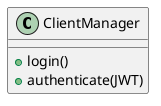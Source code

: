 @startuml ClientManager

Class ClientManager {

    + login()
    + authenticate(JWT)
    
    }

@enduml
